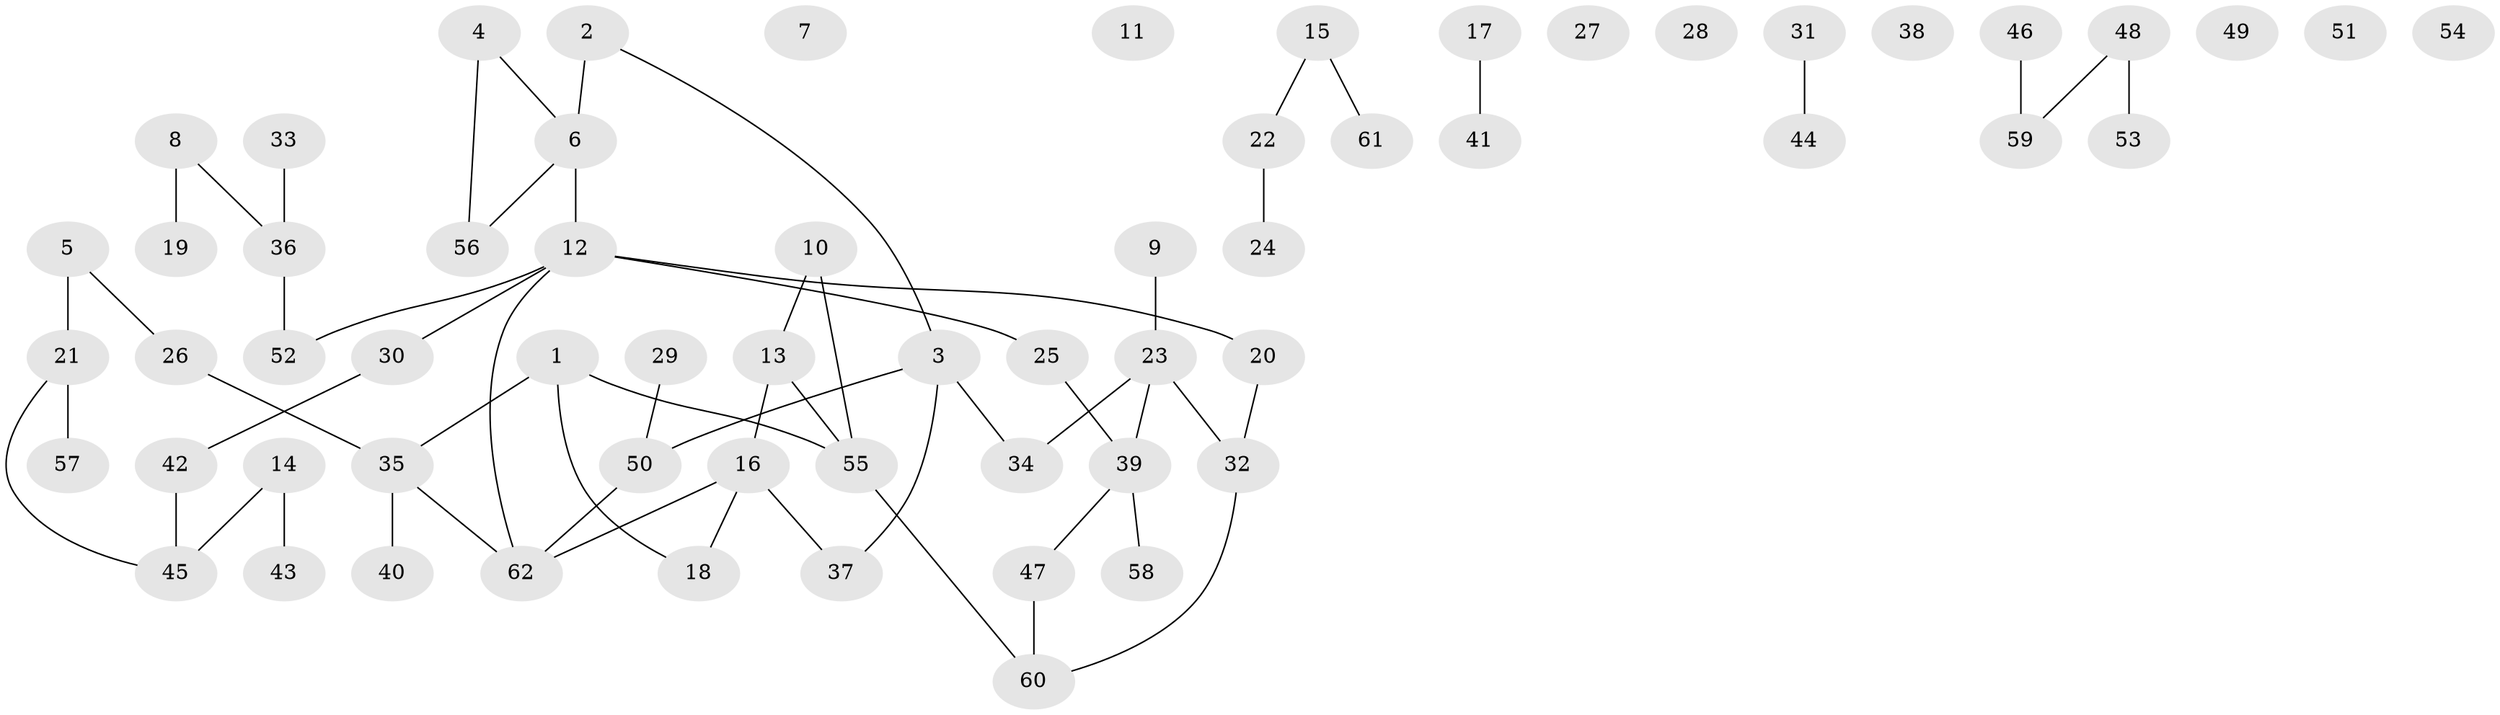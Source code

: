 // coarse degree distribution, {3: 0.06976744186046512, 0: 0.18604651162790697, 1: 0.32558139534883723, 2: 0.3023255813953488, 4: 0.046511627906976744, 5: 0.06976744186046512}
// Generated by graph-tools (version 1.1) at 2025/43/03/04/25 21:43:23]
// undirected, 62 vertices, 60 edges
graph export_dot {
graph [start="1"]
  node [color=gray90,style=filled];
  1;
  2;
  3;
  4;
  5;
  6;
  7;
  8;
  9;
  10;
  11;
  12;
  13;
  14;
  15;
  16;
  17;
  18;
  19;
  20;
  21;
  22;
  23;
  24;
  25;
  26;
  27;
  28;
  29;
  30;
  31;
  32;
  33;
  34;
  35;
  36;
  37;
  38;
  39;
  40;
  41;
  42;
  43;
  44;
  45;
  46;
  47;
  48;
  49;
  50;
  51;
  52;
  53;
  54;
  55;
  56;
  57;
  58;
  59;
  60;
  61;
  62;
  1 -- 18;
  1 -- 35;
  1 -- 55;
  2 -- 3;
  2 -- 6;
  3 -- 34;
  3 -- 37;
  3 -- 50;
  4 -- 6;
  4 -- 56;
  5 -- 21;
  5 -- 26;
  6 -- 12;
  6 -- 56;
  8 -- 19;
  8 -- 36;
  9 -- 23;
  10 -- 13;
  10 -- 55;
  12 -- 20;
  12 -- 25;
  12 -- 30;
  12 -- 52;
  12 -- 62;
  13 -- 16;
  13 -- 55;
  14 -- 43;
  14 -- 45;
  15 -- 22;
  15 -- 61;
  16 -- 18;
  16 -- 37;
  16 -- 62;
  17 -- 41;
  20 -- 32;
  21 -- 45;
  21 -- 57;
  22 -- 24;
  23 -- 32;
  23 -- 34;
  23 -- 39;
  25 -- 39;
  26 -- 35;
  29 -- 50;
  30 -- 42;
  31 -- 44;
  32 -- 60;
  33 -- 36;
  35 -- 40;
  35 -- 62;
  36 -- 52;
  39 -- 47;
  39 -- 58;
  42 -- 45;
  46 -- 59;
  47 -- 60;
  48 -- 53;
  48 -- 59;
  50 -- 62;
  55 -- 60;
}
